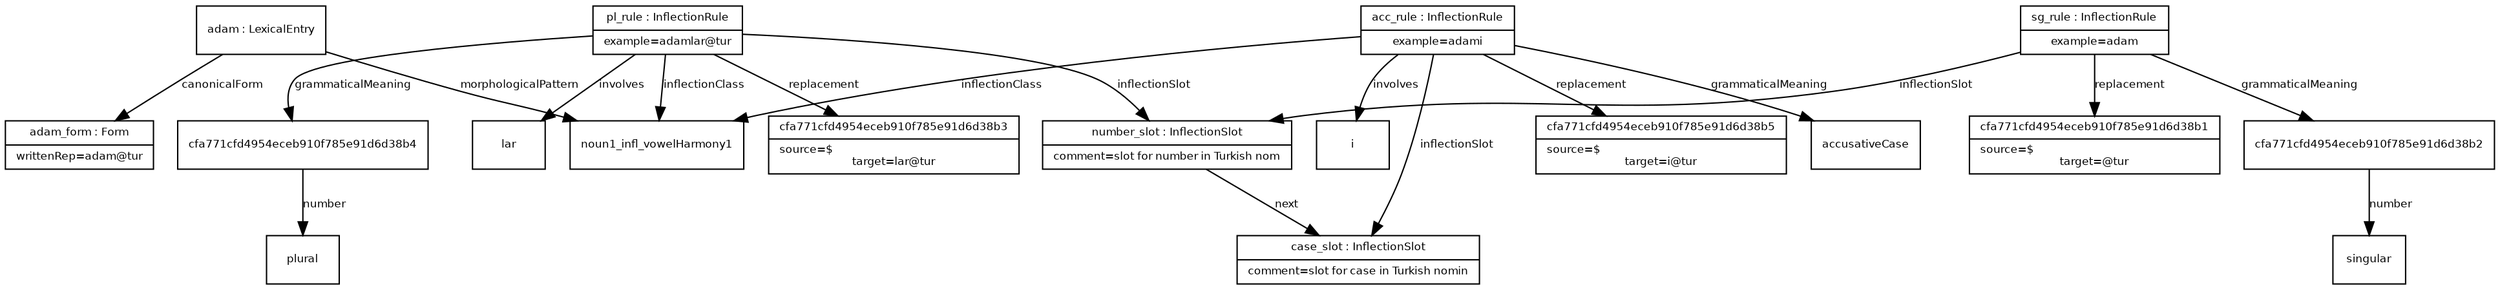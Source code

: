 digraph G {
  fontname = "Bitstream Vera Sans"
    fontsize = 8

    node [
      fontname = "Bitstream Vera Sans"
      fontsize = 8
      shape = "record"
    ]

    edge [
      fontname = "Bitstream Vera Sans"
      fontsize = 8
    ]
 
adam_form [ label="{adam_form : Form|writtenRep=adam@tur}" ]
adam -> adam_form [ label="canonicalForm" ] 
noun1_infl_vowelHarmony1 [ label="{noun1_infl_vowelHarmony1}" ]
adam -> noun1_infl_vowelHarmony1 [ label="morphologicalPattern" ] 
adam [ label="{adam : LexicalEntry}" ]
cfa771cfd4954eceb910f785e91d6d38b3 [ label="{cfa771cfd4954eceb910f785e91d6d38b3|source=$\ltarget=lar@tur}" ]
pl_rule -> cfa771cfd4954eceb910f785e91d6d38b3 [ label="replacement" ] 
pl_rule -> noun1_infl_vowelHarmony1 [ label="inflectionClass" ] 
plural [ label="{plural}" ]
cfa771cfd4954eceb910f785e91d6d38b4 -> plural [ label="number" ] 
cfa771cfd4954eceb910f785e91d6d38b4 [ label="{cfa771cfd4954eceb910f785e91d6d38b4}" ]
pl_rule -> cfa771cfd4954eceb910f785e91d6d38b4 [ label="grammaticalMeaning" ] 
lar [ label="{lar}" ]
pl_rule -> lar [ label="involves" ] 
case_slot [ label="{case_slot : InflectionSlot|comment=slot for case in Turkish nomin}" ]
number_slot -> case_slot [ label="next" ] 
number_slot [ label="{number_slot : InflectionSlot|comment=slot for number in Turkish nom}" ]
pl_rule -> number_slot [ label="inflectionSlot" ] 
pl_rule [ label="{pl_rule : InflectionRule|example=adamlar@tur}" ]
cfa771cfd4954eceb910f785e91d6d38b5 [ label="{cfa771cfd4954eceb910f785e91d6d38b5|source=$\ltarget=i@tur}" ]
acc_rule -> cfa771cfd4954eceb910f785e91d6d38b5 [ label="replacement" ] 
acc_rule -> noun1_infl_vowelHarmony1 [ label="inflectionClass" ] 
accusativeCase [ label="{accusativeCase}" ]
acc_rule -> accusativeCase [ label="grammaticalMeaning" ] 
i [ label="{i}" ]
acc_rule -> i [ label="involves" ] 
acc_rule -> case_slot [ label="inflectionSlot" ] 
acc_rule [ label="{acc_rule : InflectionRule|example=adami}" ]
cfa771cfd4954eceb910f785e91d6d38b1 [ label="{cfa771cfd4954eceb910f785e91d6d38b1|source=$\ltarget=@tur}" ]
sg_rule -> cfa771cfd4954eceb910f785e91d6d38b1 [ label="replacement" ] 
singular [ label="{singular}" ]
cfa771cfd4954eceb910f785e91d6d38b2 -> singular [ label="number" ] 
cfa771cfd4954eceb910f785e91d6d38b2 [ label="{cfa771cfd4954eceb910f785e91d6d38b2}" ]
sg_rule -> cfa771cfd4954eceb910f785e91d6d38b2 [ label="grammaticalMeaning" ] 
sg_rule -> number_slot [ label="inflectionSlot" ] 
sg_rule [ label="{sg_rule : InflectionRule|example=adam}" ]
}
